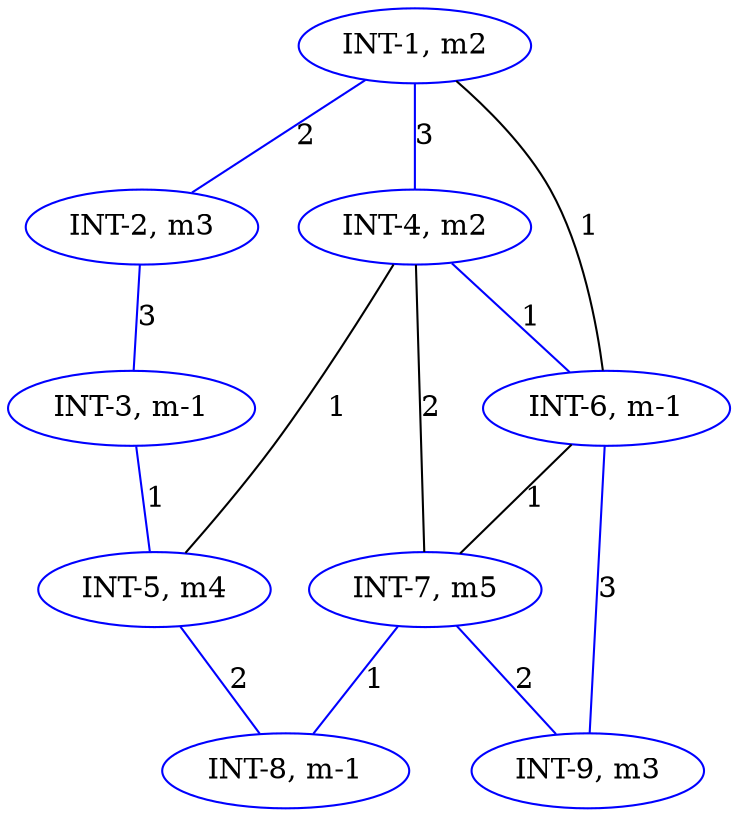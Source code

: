 strict graph G {
  1 [ color="blue" label="INT-1, m2" ];
  2 [ color="blue" label="INT-2, m3" ];
  3 [ color="blue" label="INT-3, m-1" ];
  4 [ color="blue" label="INT-4, m2" ];
  5 [ color="blue" label="INT-5, m4" ];
  6 [ color="blue" label="INT-6, m-1" ];
  7 [ color="blue" label="INT-7, m5" ];
  8 [ color="blue" label="INT-8, m-1" ];
  9 [ color="blue" label="INT-9, m3" ];
  1 -- 6 [ color="black" label="1" ];
  1 -- 2 [ color="blue" label="2" ];
  1 -- 4 [ color="blue" label="3" ];
  4 -- 7 [ color="black" label="2" ];
  4 -- 5 [ color="black" label="1" ];
  4 -- 6 [ color="blue" label="1" ];
  5 -- 8 [ color="blue" label="2" ];
  6 -- 9 [ color="blue" label="3" ];
  6 -- 7 [ color="black" label="1" ];
  7 -- 8 [ color="blue" label="1" ];
  7 -- 9 [ color="blue" label="2" ];
  2 -- 3 [ color="blue" label="3" ];
  3 -- 5 [ color="blue" label="1" ];
}
